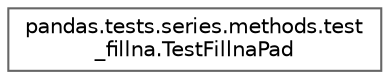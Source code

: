 digraph "Graphical Class Hierarchy"
{
 // LATEX_PDF_SIZE
  bgcolor="transparent";
  edge [fontname=Helvetica,fontsize=10,labelfontname=Helvetica,labelfontsize=10];
  node [fontname=Helvetica,fontsize=10,shape=box,height=0.2,width=0.4];
  rankdir="LR";
  Node0 [id="Node000000",label="pandas.tests.series.methods.test\l_fillna.TestFillnaPad",height=0.2,width=0.4,color="grey40", fillcolor="white", style="filled",URL="$d9/de2/classpandas_1_1tests_1_1series_1_1methods_1_1test__fillna_1_1TestFillnaPad.html",tooltip=" "];
}
